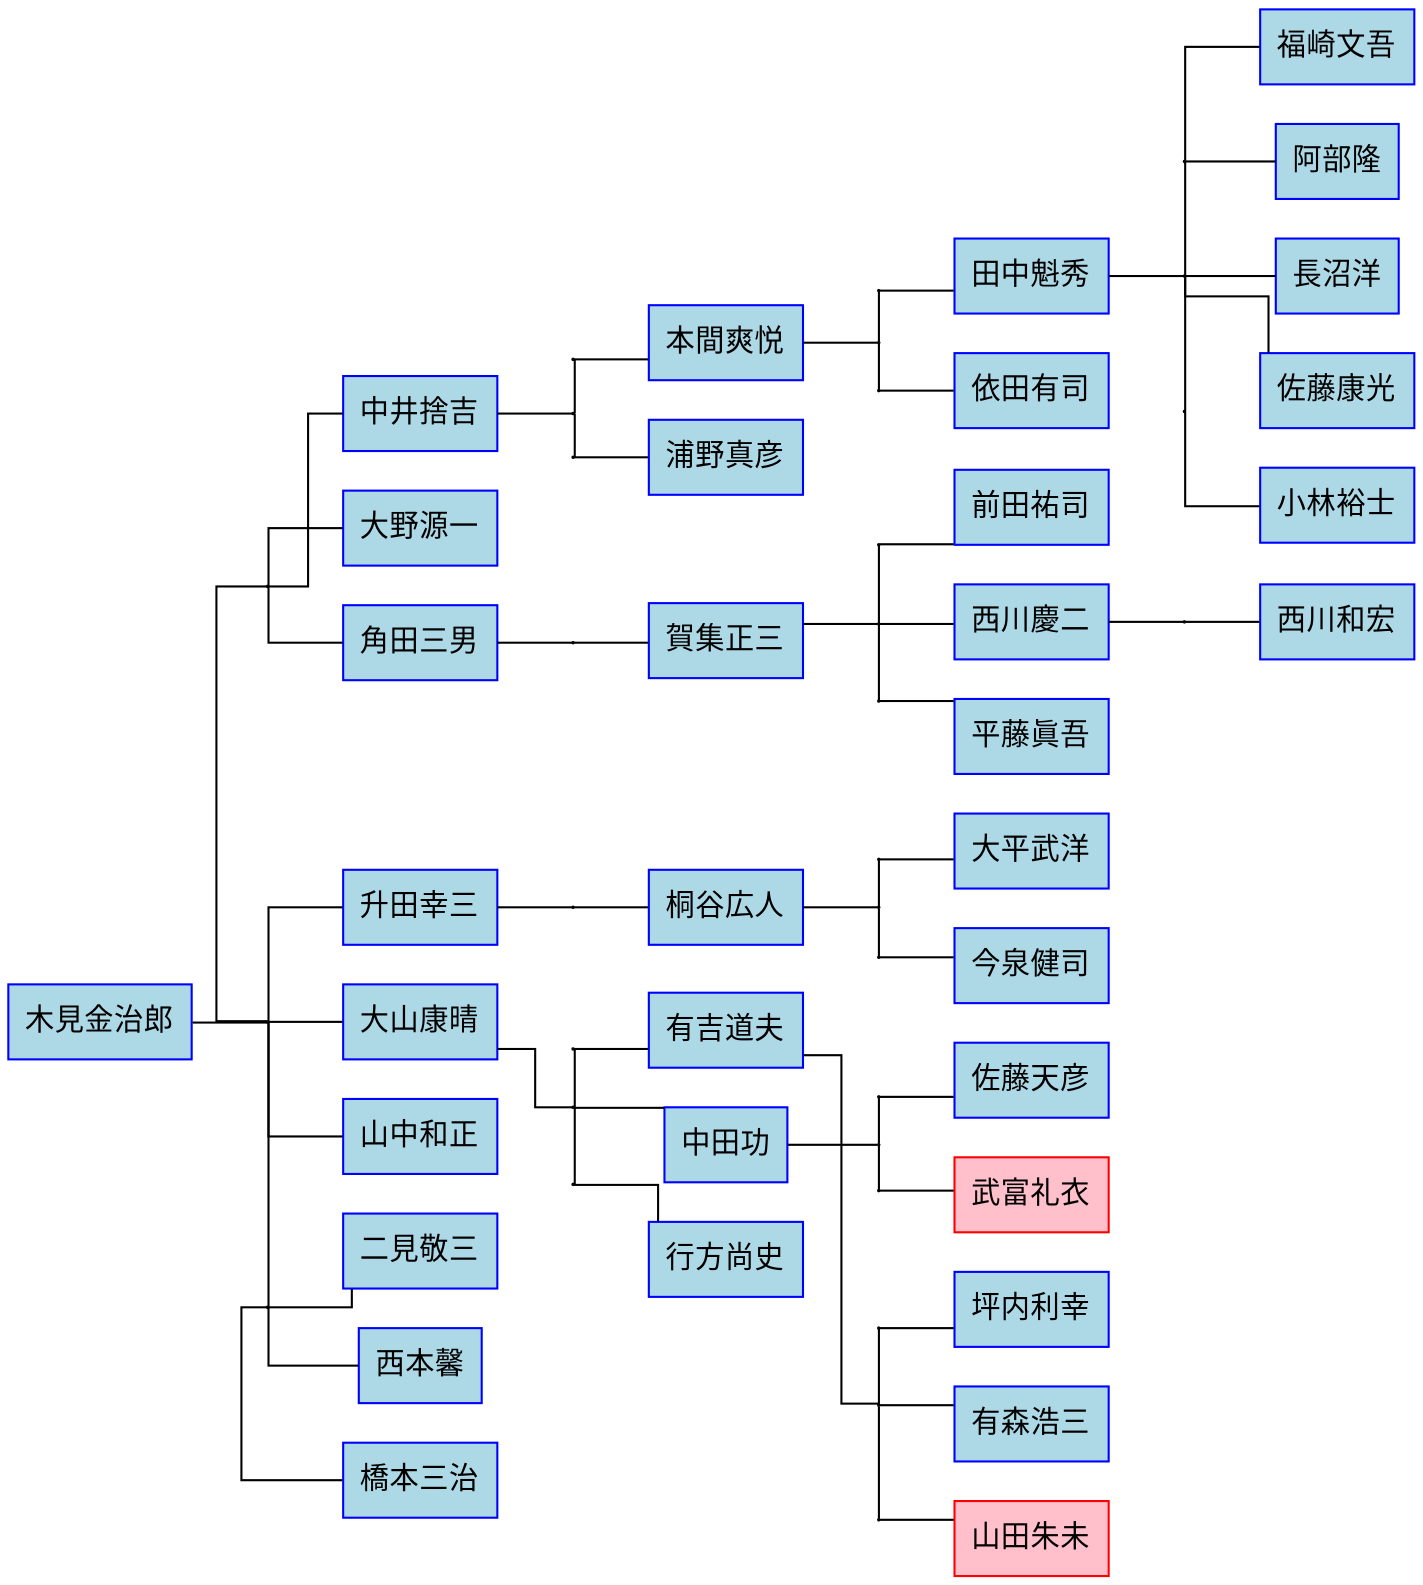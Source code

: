 graph "ShogiPlayers3" {
graph [charset="UTF-8", rankdir="LR", splines="ortho"]
node [fontname="Sans", shape="record"]



// Attributes




// Persons
pro_6 [color="blue", fillcolor="lightblue", label=" 中井捨吉", style="filled"]
pro_7 [color="blue", fillcolor="lightblue", label=" 大野源一", style="filled"]
pro_13 [color="blue", fillcolor="lightblue", label=" 角田三男", style="filled"]
pro_18 [color="blue", fillcolor="lightblue", label=" 升田幸三", style="filled"]
pro_26 [color="blue", fillcolor="lightblue", label=" 大山康晴", style="filled"]
pro_28 [color="blue", fillcolor="lightblue", label=" 山中和正", style="filled"]
pro_30 [color="blue", fillcolor="lightblue", label=" 本間爽悦", style="filled"]
pro_51 [color="blue", fillcolor="lightblue", label=" 二見敬三", style="filled"]
pro_52 [color="blue", fillcolor="lightblue", label=" 西本馨", style="filled"]
pro_58 [color="blue", fillcolor="lightblue", label=" 橋本三治", style="filled"]
pro_66 [color="blue", fillcolor="lightblue", label=" 有吉道夫", style="filled"]
pro_70 [color="blue", fillcolor="lightblue", label=" 賀集正三", style="filled"]
pro_104 [color="blue", fillcolor="lightblue", label=" 田中魁秀", style="filled"]
pro_105 [color="blue", fillcolor="lightblue", label=" 坪内利幸", style="filled"]
pro_116 [color="blue", fillcolor="lightblue", label=" 前田祐司", style="filled"]
pro_120 [color="blue", fillcolor="lightblue", label=" 桐谷広人", style="filled"]
pro_135 [color="blue", fillcolor="lightblue", label=" 福崎文吾", style="filled"]
pro_145 [color="blue", fillcolor="lightblue", label=" 依田有司", style="filled"]
pro_151 [color="blue", fillcolor="lightblue", label=" 西川慶二", style="filled"]
pro_158 [color="blue", fillcolor="lightblue", label=" 有森浩三", style="filled"]
pro_162 [color="blue", fillcolor="lightblue", label=" 浦野真彦", style="filled"]
pro_171 [color="blue", fillcolor="lightblue", label=" 阿部隆", style="filled"]
pro_176 [color="blue", fillcolor="lightblue", label=" 中田功", style="filled"]
pro_178 [color="blue", fillcolor="lightblue", label=" 長沼洋", style="filled"]
pro_182 [color="blue", fillcolor="lightblue", label=" 佐藤康光", style="filled"]
pro_199 [color="blue", fillcolor="lightblue", label=" 平藤眞吾", style="filled"]
pro_208 [color="blue", fillcolor="lightblue", label=" 行方尚史", style="filled"]
pro_223 [color="blue", fillcolor="lightblue", label=" 小林裕士", style="filled"]
pro_243 [color="blue", fillcolor="lightblue", label=" 大平武洋", style="filled"]
pro_263 [color="blue", fillcolor="lightblue", label=" 佐藤天彦", style="filled"]
pro_272 [color="blue", fillcolor="lightblue", label=" 西川和宏", style="filled"]
pro_299 [color="blue", fillcolor="lightblue", label=" 今泉健司", style="filled"]
lady_25 [color="red", fillcolor="pink", label=" 山田朱未", style="filled"]
lady_6002 [color="red", fillcolor="pink", label=" 武富礼衣", style="filled"]
extra_3 [color="blue", fillcolor="lightblue", label=" 木見金治郎", style="filled"]

// Generations


// Families
f0_c0 [height="0.01", shape="point", width="0.01"]
f0_c1 [height="0.01", shape="point", width="0.01"]
f0_c2 [height="0.01", shape="point", width="0.01"]
{rank=same; f0_c0 -- f0_c1 -- f0_c2}
pro_6 -- f0_c1
f0_c0 -- pro_30
f0_c2 -- pro_162
f1_c [height="0.01", shape="point", width="0.01"]
pro_13 -- f1_c
f1_c -- pro_70
f2_c [height="0.01", shape="point", width="0.01"]
pro_18 -- f2_c
f2_c -- pro_120
f3_c0 [height="0.01", shape="point", width="0.01"]
f3_c1 [height="0.01", shape="point", width="0.01"]
f3_c2 [height="0.01", shape="point", width="0.01"]
{rank=same; f3_c0 -- f3_c1 -- f3_c2}
pro_26 -- f3_c1
f3_c0 -- pro_66
f3_c1 -- pro_176
f3_c2 -- pro_208
f4_c0 [height="0.01", shape="point", width="0.01"]
f4_c1 [height="0.01", shape="point", width="0.01"]
f4_c2 [height="0.01", shape="point", width="0.01"]
{rank=same; f4_c0 -- f4_c1 -- f4_c2}
pro_30 -- f4_c1
f4_c0 -- pro_104
f4_c2 -- pro_145
f5_c0 [height="0.01", shape="point", width="0.01"]
f5_c1 [height="0.01", shape="point", width="0.01"]
f5_c2 [height="0.01", shape="point", width="0.01"]
{rank=same; f5_c0 -- f5_c1 -- f5_c2}
pro_66 -- f5_c1
f5_c0 -- pro_105
f5_c1 -- pro_158
f5_c2 -- lady_25
f6_c0 [height="0.01", shape="point", width="0.01"]
f6_c1 [height="0.01", shape="point", width="0.01"]
f6_c2 [height="0.01", shape="point", width="0.01"]
{rank=same; f6_c0 -- f6_c1 -- f6_c2}
pro_70 -- f6_c1
f6_c0 -- pro_116
f6_c1 -- pro_151
f6_c2 -- pro_199
f7_c0 [height="0.01", shape="point", width="0.01"]
f7_c1 [height="0.01", shape="point", width="0.01"]
f7_c2 [height="0.01", shape="point", width="0.01"]
{rank=same; f7_c0 -- f7_c1 -- f7_c2}
pro_104 -- f7_c1
f7_c0 -- pro_135
f7_c0 -- pro_171
f7_c1 -- pro_178
f7_c1 -- pro_182
f7_c2 -- pro_223
f8_c0 [height="0.01", shape="point", width="0.01"]
f8_c1 [height="0.01", shape="point", width="0.01"]
f8_c2 [height="0.01", shape="point", width="0.01"]
{rank=same; f8_c0 -- f8_c1 -- f8_c2}
pro_120 -- f8_c1
f8_c0 -- pro_243
f8_c2 -- pro_299
f9_c [height="0.01", shape="point", width="0.01"]
pro_151 -- f9_c
f9_c -- pro_272
f10_c0 [height="0.01", shape="point", width="0.01"]
f10_c1 [height="0.01", shape="point", width="0.01"]
f10_c2 [height="0.01", shape="point", width="0.01"]
{rank=same; f10_c0 -- f10_c1 -- f10_c2}
pro_176 -- f10_c1
f10_c0 -- pro_263
f10_c2 -- lady_6002
f11_c0 [height="0.01", shape="point", width="0.01"]
f11_c1 [height="0.01", shape="point", width="0.01"]
f11_c2 [height="0.01", shape="point", width="0.01"]
{rank=same; f11_c0 -- f11_c1 -- f11_c2}
extra_3 -- f11_c1
f11_c0 -- pro_6
f11_c0 -- pro_7
f11_c0 -- pro_13
f11_c1 -- pro_18
f11_c1 -- pro_26
f11_c1 -- pro_28
f11_c2 -- pro_51
f11_c2 -- pro_52
f11_c2 -- pro_58

}
